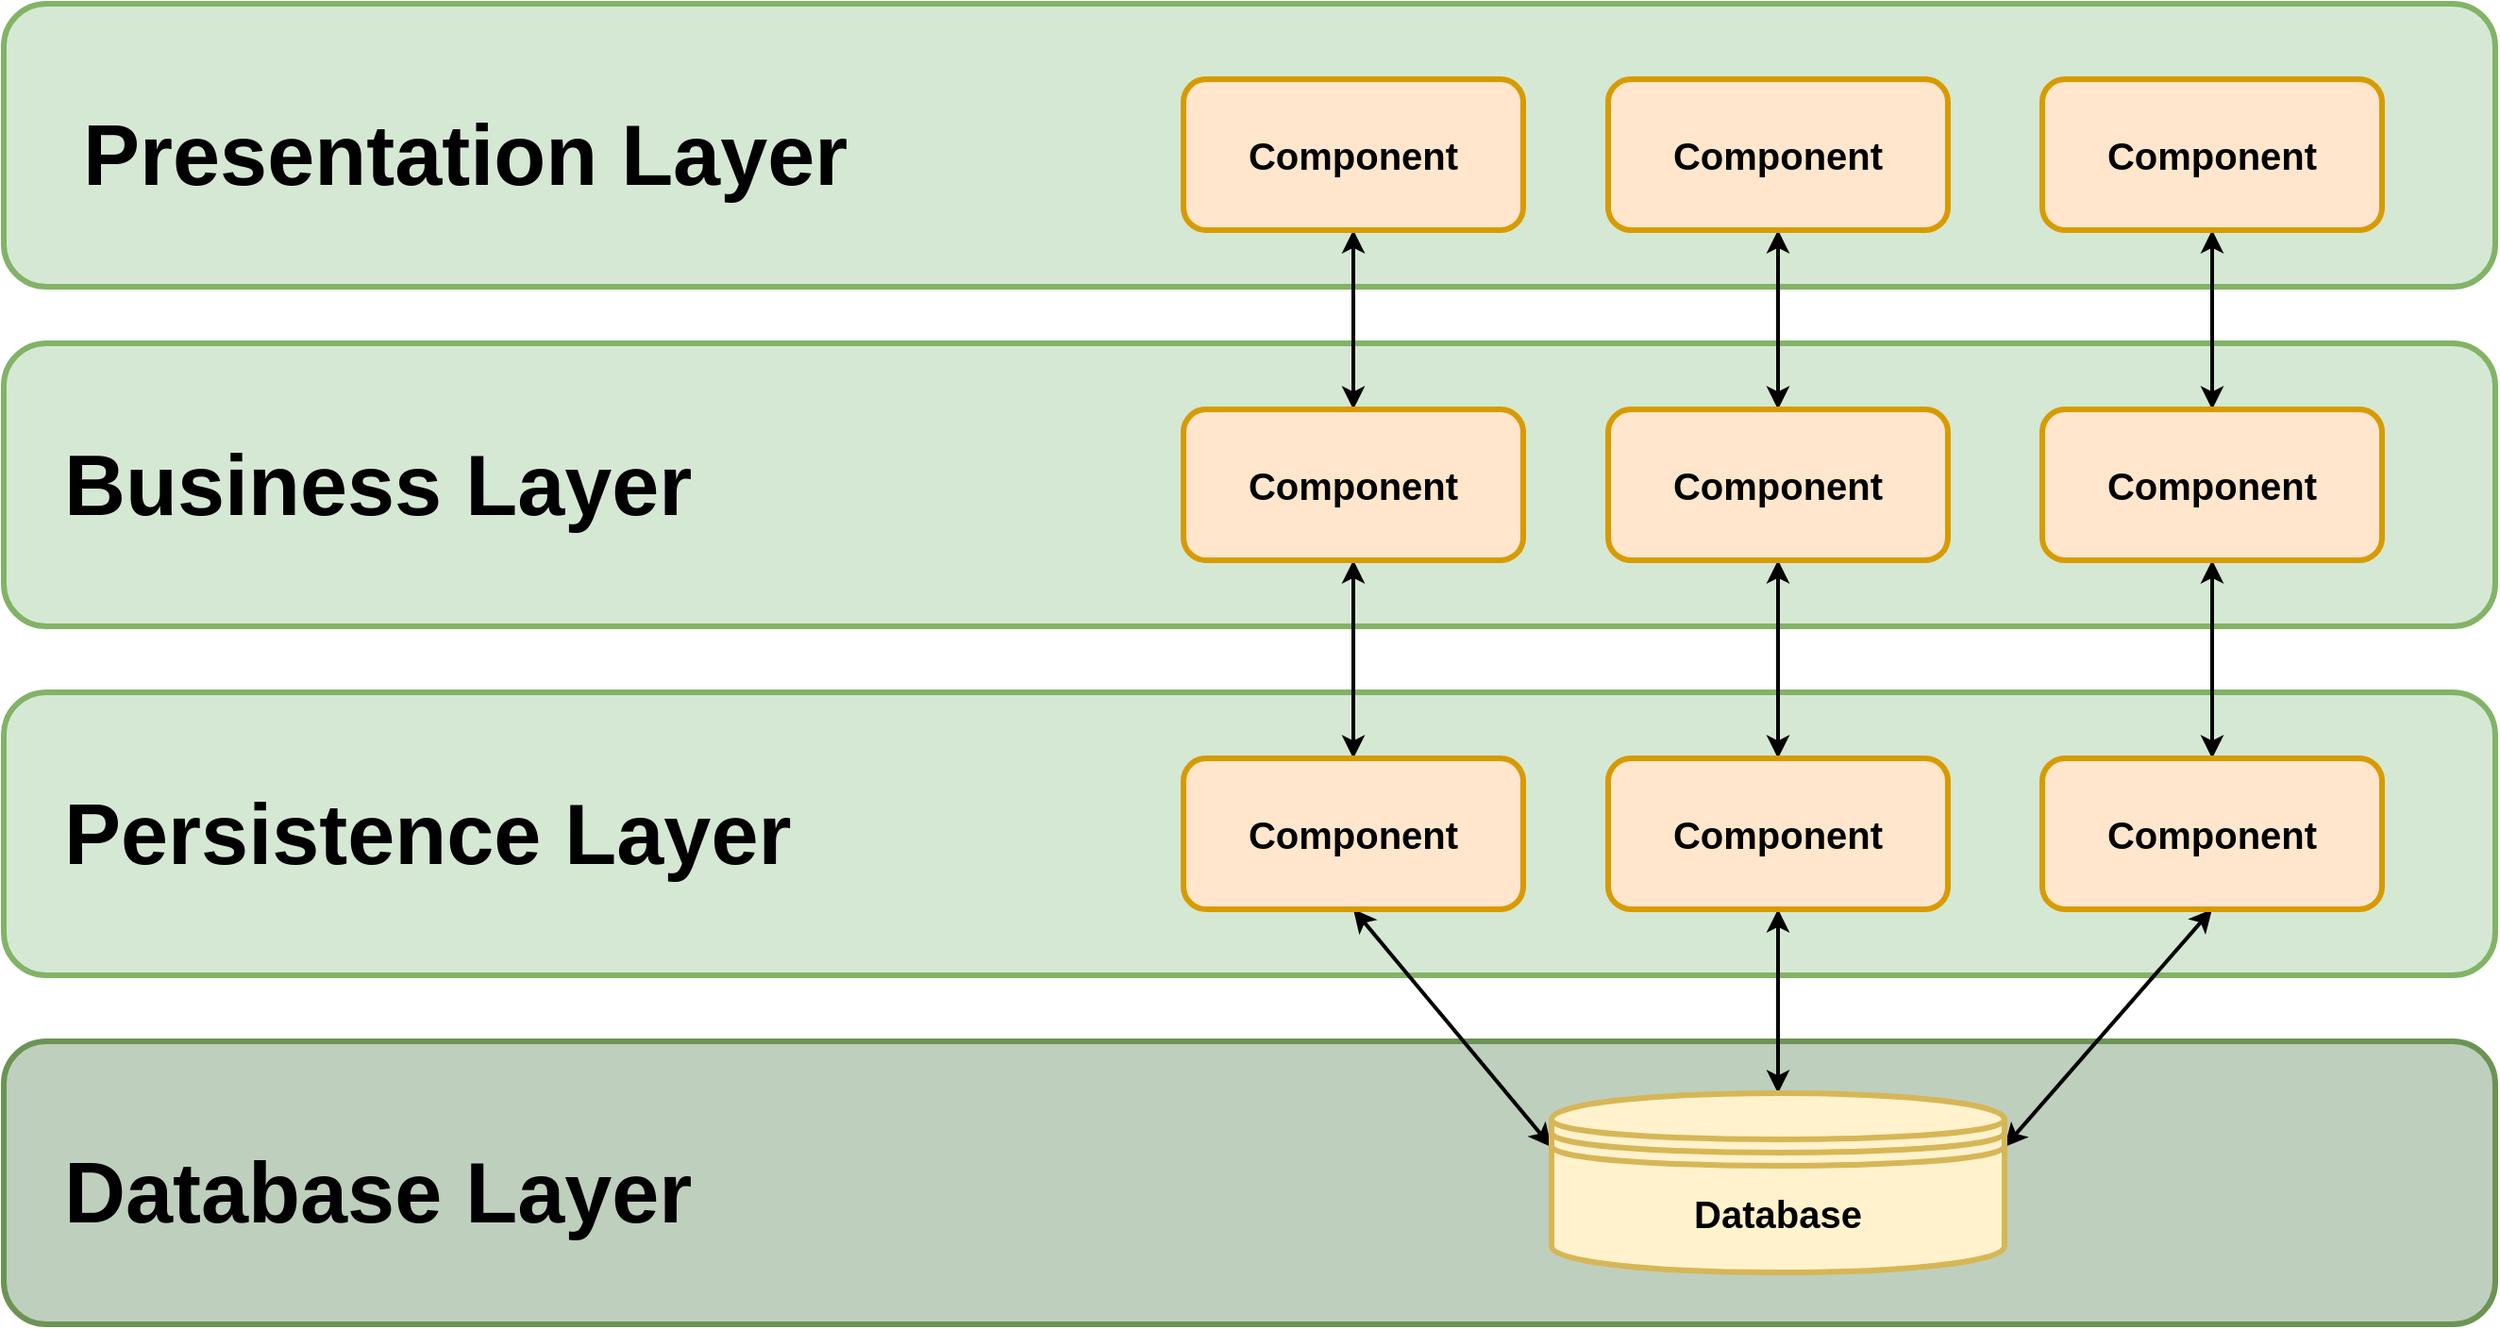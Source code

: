 <mxfile version="15.1.4" type="device"><diagram id="jmvgeUkXb4G0Z7SY6pDU" name="Page-1"><mxGraphModel dx="1705" dy="1885" grid="0" gridSize="10" guides="0" tooltips="1" connect="0" arrows="0" fold="1" page="0" pageScale="1" pageWidth="470" pageHeight="400" background="none" math="0" shadow="0"><root><mxCell id="0"/><mxCell id="1" parent="0"/><mxCell id="-eSOw6NKX6yiy2g7g3_k-1" value="" style="rounded=1;whiteSpace=wrap;html=1;fillColor=#d5e8d4;strokeColor=#82b366;strokeWidth=3;" vertex="1" parent="1"><mxGeometry x="40" y="50" width="1320" height="150" as="geometry"/></mxCell><mxCell id="-eSOw6NKX6yiy2g7g3_k-2" value="" style="rounded=1;whiteSpace=wrap;html=1;fillColor=#d5e8d4;strokeColor=#82b366;strokeWidth=3;" vertex="1" parent="1"><mxGeometry x="40" y="230" width="1320" height="150" as="geometry"/></mxCell><mxCell id="-eSOw6NKX6yiy2g7g3_k-3" value="" style="rounded=1;whiteSpace=wrap;html=1;fillColor=#d5e8d4;strokeColor=#82b366;strokeWidth=3;" vertex="1" parent="1"><mxGeometry x="40" y="415" width="1320" height="150" as="geometry"/></mxCell><mxCell id="-eSOw6NKX6yiy2g7g3_k-4" value="" style="rounded=1;whiteSpace=wrap;html=1;strokeColor=#6B9454;fillColor=#BECFBD;strokeWidth=3;" vertex="1" parent="1"><mxGeometry x="40" y="600" width="1320" height="150" as="geometry"/></mxCell><mxCell id="-eSOw6NKX6yiy2g7g3_k-5" value="&lt;div align=&quot;left&quot;&gt;&lt;font style=&quot;font-size: 45px&quot;&gt;&lt;b&gt;Presentation Layer &lt;/b&gt;&lt;/font&gt;&lt;/div&gt;" style="text;html=1;strokeColor=none;fillColor=none;align=left;verticalAlign=middle;whiteSpace=wrap;rounded=0;" vertex="1" parent="1"><mxGeometry x="80" y="120" width="440" height="20" as="geometry"/></mxCell><mxCell id="-eSOw6NKX6yiy2g7g3_k-6" value="&lt;div align=&quot;left&quot;&gt;&lt;font style=&quot;font-size: 45px&quot;&gt;&lt;b&gt;Business Layer &lt;/b&gt;&lt;/font&gt;&lt;/div&gt;" style="text;html=1;strokeColor=none;fillColor=none;align=left;verticalAlign=middle;whiteSpace=wrap;rounded=0;" vertex="1" parent="1"><mxGeometry x="70" y="295" width="440" height="20" as="geometry"/></mxCell><mxCell id="-eSOw6NKX6yiy2g7g3_k-7" value="&lt;div align=&quot;left&quot;&gt;&lt;font style=&quot;font-size: 45px&quot;&gt;&lt;b&gt;Persistence Layer&lt;br&gt;&lt;/b&gt;&lt;/font&gt;&lt;/div&gt;" style="text;html=1;strokeColor=none;fillColor=none;align=left;verticalAlign=middle;whiteSpace=wrap;rounded=0;" vertex="1" parent="1"><mxGeometry x="70" y="480" width="440" height="20" as="geometry"/></mxCell><mxCell id="-eSOw6NKX6yiy2g7g3_k-8" value="&lt;div align=&quot;left&quot;&gt;&lt;font style=&quot;font-size: 45px&quot;&gt;&lt;b&gt;Database Layer&lt;br&gt;&lt;/b&gt;&lt;/font&gt;&lt;/div&gt;" style="text;html=1;strokeColor=none;fillColor=none;align=left;verticalAlign=middle;whiteSpace=wrap;rounded=0;" vertex="1" parent="1"><mxGeometry x="70" y="670" width="440" height="20" as="geometry"/></mxCell><mxCell id="-eSOw6NKX6yiy2g7g3_k-22" style="edgeStyle=orthogonalEdgeStyle;rounded=1;orthogonalLoop=1;jettySize=auto;html=1;exitX=0.5;exitY=1;exitDx=0;exitDy=0;strokeWidth=2;shadow=0;startArrow=classic;startFill=1;" edge="1" parent="1" source="-eSOw6NKX6yiy2g7g3_k-10" target="-eSOw6NKX6yiy2g7g3_k-15"><mxGeometry relative="1" as="geometry"/></mxCell><mxCell id="-eSOw6NKX6yiy2g7g3_k-10" value="&lt;font style=&quot;font-size: 20px&quot;&gt;&lt;b&gt;&lt;font style=&quot;font-size: 20px&quot;&gt;Component&lt;/font&gt;&lt;/b&gt;&lt;/font&gt;" style="rounded=1;whiteSpace=wrap;html=1;strokeColor=#d79b00;strokeWidth=3;fillColor=#ffe6cc;" vertex="1" parent="1"><mxGeometry x="665" y="90" width="180" height="80" as="geometry"/></mxCell><mxCell id="-eSOw6NKX6yiy2g7g3_k-25" style="edgeStyle=none;rounded=0;orthogonalLoop=1;jettySize=auto;html=1;exitX=0.5;exitY=1;exitDx=0;exitDy=0;startArrow=classic;startFill=1;strokeWidth=2;" edge="1" parent="1" source="-eSOw6NKX6yiy2g7g3_k-13" target="-eSOw6NKX6yiy2g7g3_k-16"><mxGeometry relative="1" as="geometry"/></mxCell><mxCell id="-eSOw6NKX6yiy2g7g3_k-13" value="&lt;font style=&quot;font-size: 20px&quot;&gt;&lt;b&gt;&lt;font style=&quot;font-size: 20px&quot;&gt;Component&lt;/font&gt;&lt;/b&gt;&lt;/font&gt;" style="rounded=1;whiteSpace=wrap;html=1;strokeColor=#d79b00;strokeWidth=3;fillColor=#ffe6cc;" vertex="1" parent="1"><mxGeometry x="890" y="90" width="180" height="80" as="geometry"/></mxCell><mxCell id="-eSOw6NKX6yiy2g7g3_k-28" style="edgeStyle=none;rounded=0;orthogonalLoop=1;jettySize=auto;html=1;exitX=0.5;exitY=1;exitDx=0;exitDy=0;startArrow=classic;startFill=1;strokeWidth=2;" edge="1" parent="1" source="-eSOw6NKX6yiy2g7g3_k-14" target="-eSOw6NKX6yiy2g7g3_k-17"><mxGeometry relative="1" as="geometry"/></mxCell><mxCell id="-eSOw6NKX6yiy2g7g3_k-14" value="&lt;font style=&quot;font-size: 20px&quot;&gt;&lt;b&gt;&lt;font style=&quot;font-size: 20px&quot;&gt;Component&lt;/font&gt;&lt;/b&gt;&lt;/font&gt;" style="rounded=1;whiteSpace=wrap;html=1;strokeColor=#d79b00;strokeWidth=3;fillColor=#ffe6cc;" vertex="1" parent="1"><mxGeometry x="1120" y="90" width="180" height="80" as="geometry"/></mxCell><mxCell id="-eSOw6NKX6yiy2g7g3_k-23" style="edgeStyle=orthogonalEdgeStyle;rounded=0;orthogonalLoop=1;jettySize=auto;html=1;exitX=0.5;exitY=1;exitDx=0;exitDy=0;strokeWidth=2;startArrow=classic;startFill=1;" edge="1" parent="1" source="-eSOw6NKX6yiy2g7g3_k-15" target="-eSOw6NKX6yiy2g7g3_k-18"><mxGeometry relative="1" as="geometry"/></mxCell><mxCell id="-eSOw6NKX6yiy2g7g3_k-15" value="&lt;font style=&quot;font-size: 20px&quot;&gt;&lt;b&gt;&lt;font style=&quot;font-size: 20px&quot;&gt;Component&lt;/font&gt;&lt;/b&gt;&lt;/font&gt;" style="rounded=1;whiteSpace=wrap;html=1;strokeColor=#d79b00;strokeWidth=3;fillColor=#ffe6cc;" vertex="1" parent="1"><mxGeometry x="665" y="265" width="180" height="80" as="geometry"/></mxCell><mxCell id="-eSOw6NKX6yiy2g7g3_k-26" style="edgeStyle=none;rounded=0;orthogonalLoop=1;jettySize=auto;html=1;exitX=0.5;exitY=1;exitDx=0;exitDy=0;strokeWidth=2;startArrow=classic;startFill=1;" edge="1" parent="1" source="-eSOw6NKX6yiy2g7g3_k-16" target="-eSOw6NKX6yiy2g7g3_k-19"><mxGeometry relative="1" as="geometry"/></mxCell><mxCell id="-eSOw6NKX6yiy2g7g3_k-16" value="&lt;font style=&quot;font-size: 20px&quot;&gt;&lt;b&gt;&lt;font style=&quot;font-size: 20px&quot;&gt;Component&lt;/font&gt;&lt;/b&gt;&lt;/font&gt;" style="rounded=1;whiteSpace=wrap;html=1;strokeColor=#d79b00;strokeWidth=3;fillColor=#ffe6cc;" vertex="1" parent="1"><mxGeometry x="890" y="265" width="180" height="80" as="geometry"/></mxCell><mxCell id="-eSOw6NKX6yiy2g7g3_k-29" style="edgeStyle=none;rounded=0;orthogonalLoop=1;jettySize=auto;html=1;exitX=0.5;exitY=1;exitDx=0;exitDy=0;strokeWidth=2;startArrow=classic;startFill=1;" edge="1" parent="1" source="-eSOw6NKX6yiy2g7g3_k-17" target="-eSOw6NKX6yiy2g7g3_k-20"><mxGeometry relative="1" as="geometry"/></mxCell><mxCell id="-eSOw6NKX6yiy2g7g3_k-17" value="&lt;font style=&quot;font-size: 20px&quot;&gt;&lt;b&gt;&lt;font style=&quot;font-size: 20px&quot;&gt;Component&lt;/font&gt;&lt;/b&gt;&lt;/font&gt;" style="rounded=1;whiteSpace=wrap;html=1;strokeColor=#d79b00;strokeWidth=3;fillColor=#ffe6cc;" vertex="1" parent="1"><mxGeometry x="1120" y="265" width="180" height="80" as="geometry"/></mxCell><mxCell id="-eSOw6NKX6yiy2g7g3_k-24" style="rounded=0;orthogonalLoop=1;jettySize=auto;html=1;exitX=0.5;exitY=1;exitDx=0;exitDy=0;entryX=0;entryY=0.3;entryDx=0;entryDy=0;strokeWidth=2;startArrow=classic;startFill=1;" edge="1" parent="1" source="-eSOw6NKX6yiy2g7g3_k-18" target="-eSOw6NKX6yiy2g7g3_k-21"><mxGeometry relative="1" as="geometry"/></mxCell><mxCell id="-eSOw6NKX6yiy2g7g3_k-18" value="&lt;font style=&quot;font-size: 20px&quot;&gt;&lt;b&gt;&lt;font style=&quot;font-size: 20px&quot;&gt;Component&lt;/font&gt;&lt;/b&gt;&lt;/font&gt;" style="rounded=1;whiteSpace=wrap;html=1;strokeColor=#d79b00;strokeWidth=3;fillColor=#ffe6cc;" vertex="1" parent="1"><mxGeometry x="665" y="450" width="180" height="80" as="geometry"/></mxCell><mxCell id="-eSOw6NKX6yiy2g7g3_k-27" style="edgeStyle=none;rounded=0;orthogonalLoop=1;jettySize=auto;html=1;exitX=0.5;exitY=1;exitDx=0;exitDy=0;strokeWidth=2;startArrow=classic;startFill=1;" edge="1" parent="1" source="-eSOw6NKX6yiy2g7g3_k-19" target="-eSOw6NKX6yiy2g7g3_k-21"><mxGeometry relative="1" as="geometry"/></mxCell><mxCell id="-eSOw6NKX6yiy2g7g3_k-19" value="&lt;font style=&quot;font-size: 20px&quot;&gt;&lt;b&gt;&lt;font style=&quot;font-size: 20px&quot;&gt;Component&lt;/font&gt;&lt;/b&gt;&lt;/font&gt;" style="rounded=1;whiteSpace=wrap;html=1;strokeColor=#d79b00;strokeWidth=3;fillColor=#ffe6cc;" vertex="1" parent="1"><mxGeometry x="890" y="450" width="180" height="80" as="geometry"/></mxCell><mxCell id="-eSOw6NKX6yiy2g7g3_k-30" style="edgeStyle=none;rounded=0;orthogonalLoop=1;jettySize=auto;html=1;exitX=0.5;exitY=1;exitDx=0;exitDy=0;entryX=1;entryY=0.3;entryDx=0;entryDy=0;startArrow=classic;startFill=1;strokeWidth=2;" edge="1" parent="1" source="-eSOw6NKX6yiy2g7g3_k-20" target="-eSOw6NKX6yiy2g7g3_k-21"><mxGeometry relative="1" as="geometry"/></mxCell><mxCell id="-eSOw6NKX6yiy2g7g3_k-20" value="&lt;font style=&quot;font-size: 20px&quot;&gt;&lt;b&gt;&lt;font style=&quot;font-size: 20px&quot;&gt;Component&lt;/font&gt;&lt;/b&gt;&lt;/font&gt;" style="rounded=1;whiteSpace=wrap;html=1;strokeColor=#d79b00;strokeWidth=3;fillColor=#ffe6cc;" vertex="1" parent="1"><mxGeometry x="1120" y="450" width="180" height="80" as="geometry"/></mxCell><mxCell id="-eSOw6NKX6yiy2g7g3_k-21" value="&lt;font style=&quot;font-size: 20px&quot;&gt;&lt;b&gt;Database&lt;/b&gt;&lt;/font&gt;" style="shape=datastore;whiteSpace=wrap;html=1;strokeColor=#d6b656;strokeWidth=3;fillColor=#fff2cc;" vertex="1" parent="1"><mxGeometry x="860" y="627.5" width="240" height="95" as="geometry"/></mxCell></root></mxGraphModel></diagram></mxfile>